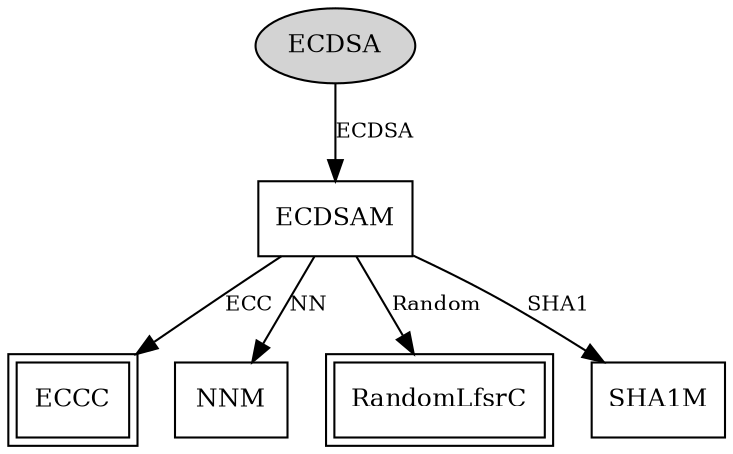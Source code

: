 digraph "ECDSAC" {
  n0x40b4fdd8 [shape=ellipse, style=filled, label="ECDSA", fontsize=12];
  "ECDSAM" [fontsize=12, shape=box, URL="../chtml/ECDSAM.html"];
  "ECDSAM" [fontsize=12, shape=box, URL="../chtml/ECDSAM.html"];
  "ECCC" [fontsize=12, shape=box,peripheries=2, URL="../chtml/ECCC.html"];
  "ECDSAM" [fontsize=12, shape=box, URL="../chtml/ECDSAM.html"];
  "NNM" [fontsize=12, shape=box, URL="../chtml/NNM.html"];
  "ECDSAM" [fontsize=12, shape=box, URL="../chtml/ECDSAM.html"];
  "RandomLfsrC" [fontsize=12, shape=box,peripheries=2, URL="../chtml/tos.system.RandomLfsrC.html"];
  "ECDSAM" [fontsize=12, shape=box, URL="../chtml/ECDSAM.html"];
  "SHA1M" [fontsize=12, shape=box, URL="../chtml/SHA1M.html"];
  "n0x40b4fdd8" -> "ECDSAM" [label="ECDSA", URL="../ihtml/ECDSA.html", fontsize=10];
  "ECDSAM" -> "ECCC" [label="ECC", URL="../ihtml/ECC.html", fontsize=10];
  "ECDSAM" -> "NNM" [label="NN", URL="../ihtml/NN.html", fontsize=10];
  "ECDSAM" -> "RandomLfsrC" [label="Random", URL="../ihtml/tos.interfaces.Random.html", fontsize=10];
  "ECDSAM" -> "SHA1M" [label="SHA1", URL="../ihtml/SHA1.html", fontsize=10];
}
